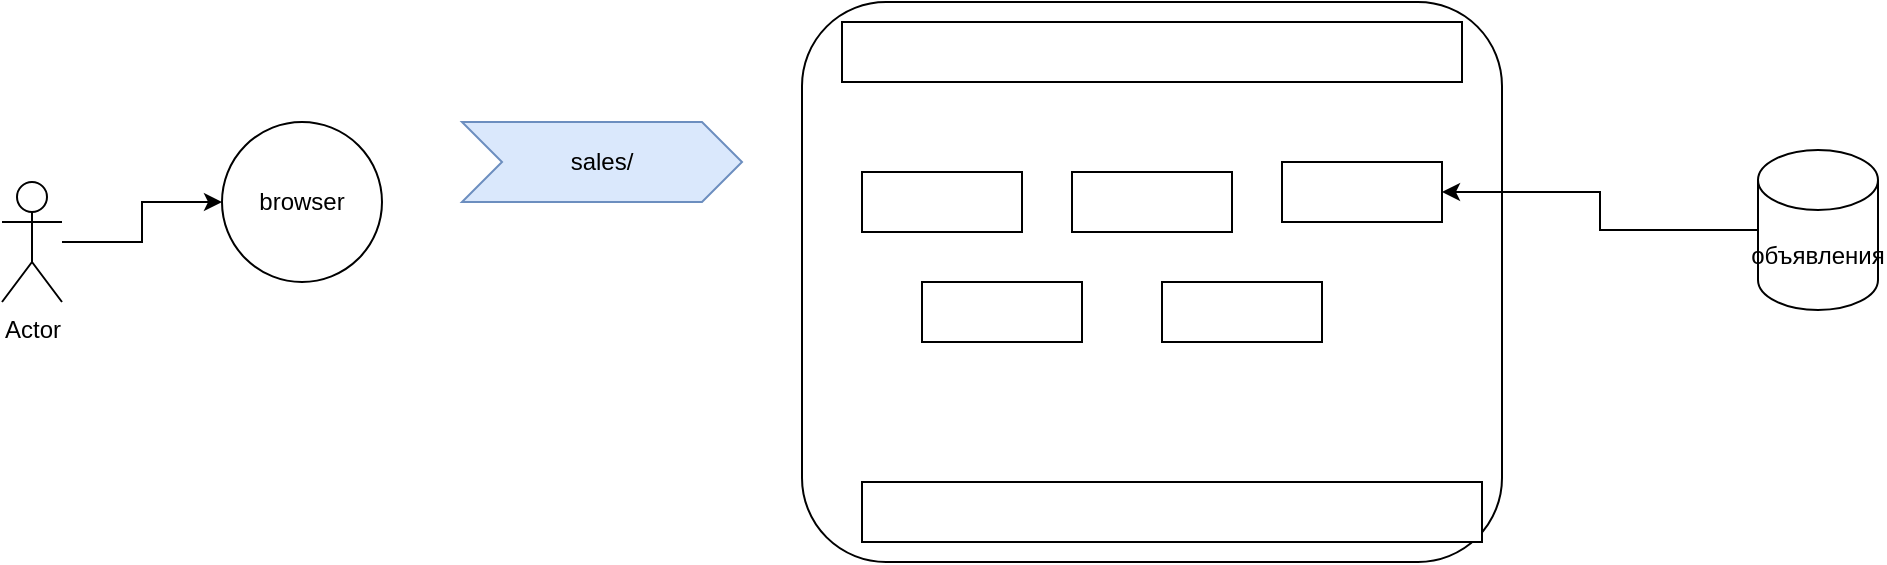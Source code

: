 <mxfile version="22.0.8" type="device">
  <diagram name="Page-1" id="nAh9Bwq1KAQqnUYPWBFJ">
    <mxGraphModel dx="1185" dy="645" grid="0" gridSize="10" guides="1" tooltips="1" connect="1" arrows="1" fold="1" page="0" pageScale="1" pageWidth="850" pageHeight="1100" math="0" shadow="0">
      <root>
        <mxCell id="0" />
        <mxCell id="1" parent="0" />
        <mxCell id="qFqC4II3o93BazCrs1PA-3" style="edgeStyle=orthogonalEdgeStyle;rounded=0;orthogonalLoop=1;jettySize=auto;html=1;" parent="1" source="qFqC4II3o93BazCrs1PA-1" target="qFqC4II3o93BazCrs1PA-2" edge="1">
          <mxGeometry relative="1" as="geometry" />
        </mxCell>
        <mxCell id="qFqC4II3o93BazCrs1PA-1" value="Actor" style="shape=umlActor;verticalLabelPosition=bottom;verticalAlign=top;html=1;outlineConnect=0;" parent="1" vertex="1">
          <mxGeometry x="260" y="330" width="30" height="60" as="geometry" />
        </mxCell>
        <mxCell id="qFqC4II3o93BazCrs1PA-2" value="browser" style="ellipse;whiteSpace=wrap;html=1;aspect=fixed;" parent="1" vertex="1">
          <mxGeometry x="370" y="300" width="80" height="80" as="geometry" />
        </mxCell>
        <mxCell id="qFqC4II3o93BazCrs1PA-4" value="sales/" style="shape=step;perimeter=stepPerimeter;whiteSpace=wrap;html=1;fixedSize=1;fillColor=#dae8fc;strokeColor=#6c8ebf;" parent="1" vertex="1">
          <mxGeometry x="490" y="300" width="140" height="40" as="geometry" />
        </mxCell>
        <mxCell id="qFqC4II3o93BazCrs1PA-5" value="" style="rounded=1;whiteSpace=wrap;html=1;" parent="1" vertex="1">
          <mxGeometry x="660" y="240" width="350" height="280" as="geometry" />
        </mxCell>
        <mxCell id="qFqC4II3o93BazCrs1PA-6" value="" style="rounded=0;whiteSpace=wrap;html=1;" parent="1" vertex="1">
          <mxGeometry x="690" y="325" width="80" height="30" as="geometry" />
        </mxCell>
        <mxCell id="qFqC4II3o93BazCrs1PA-7" value="" style="rounded=0;whiteSpace=wrap;html=1;" parent="1" vertex="1">
          <mxGeometry x="720" y="380" width="80" height="30" as="geometry" />
        </mxCell>
        <mxCell id="qFqC4II3o93BazCrs1PA-8" value="" style="rounded=0;whiteSpace=wrap;html=1;" parent="1" vertex="1">
          <mxGeometry x="900" y="320" width="80" height="30" as="geometry" />
        </mxCell>
        <mxCell id="qFqC4II3o93BazCrs1PA-9" value="" style="rounded=0;whiteSpace=wrap;html=1;" parent="1" vertex="1">
          <mxGeometry x="795" y="325" width="80" height="30" as="geometry" />
        </mxCell>
        <mxCell id="qFqC4II3o93BazCrs1PA-10" value="" style="rounded=0;whiteSpace=wrap;html=1;" parent="1" vertex="1">
          <mxGeometry x="840" y="380" width="80" height="30" as="geometry" />
        </mxCell>
        <mxCell id="qFqC4II3o93BazCrs1PA-11" value="" style="rounded=0;whiteSpace=wrap;html=1;" parent="1" vertex="1">
          <mxGeometry x="680" y="250" width="310" height="30" as="geometry" />
        </mxCell>
        <mxCell id="qFqC4II3o93BazCrs1PA-12" value="" style="rounded=0;whiteSpace=wrap;html=1;" parent="1" vertex="1">
          <mxGeometry x="690" y="480" width="310" height="30" as="geometry" />
        </mxCell>
        <mxCell id="qFqC4II3o93BazCrs1PA-18" style="edgeStyle=orthogonalEdgeStyle;rounded=0;orthogonalLoop=1;jettySize=auto;html=1;" parent="1" source="qFqC4II3o93BazCrs1PA-17" target="qFqC4II3o93BazCrs1PA-8" edge="1">
          <mxGeometry relative="1" as="geometry" />
        </mxCell>
        <mxCell id="qFqC4II3o93BazCrs1PA-17" value="объявления" style="shape=cylinder3;whiteSpace=wrap;html=1;boundedLbl=1;backgroundOutline=1;size=15;" parent="1" vertex="1">
          <mxGeometry x="1138" y="314" width="60" height="80" as="geometry" />
        </mxCell>
      </root>
    </mxGraphModel>
  </diagram>
</mxfile>
